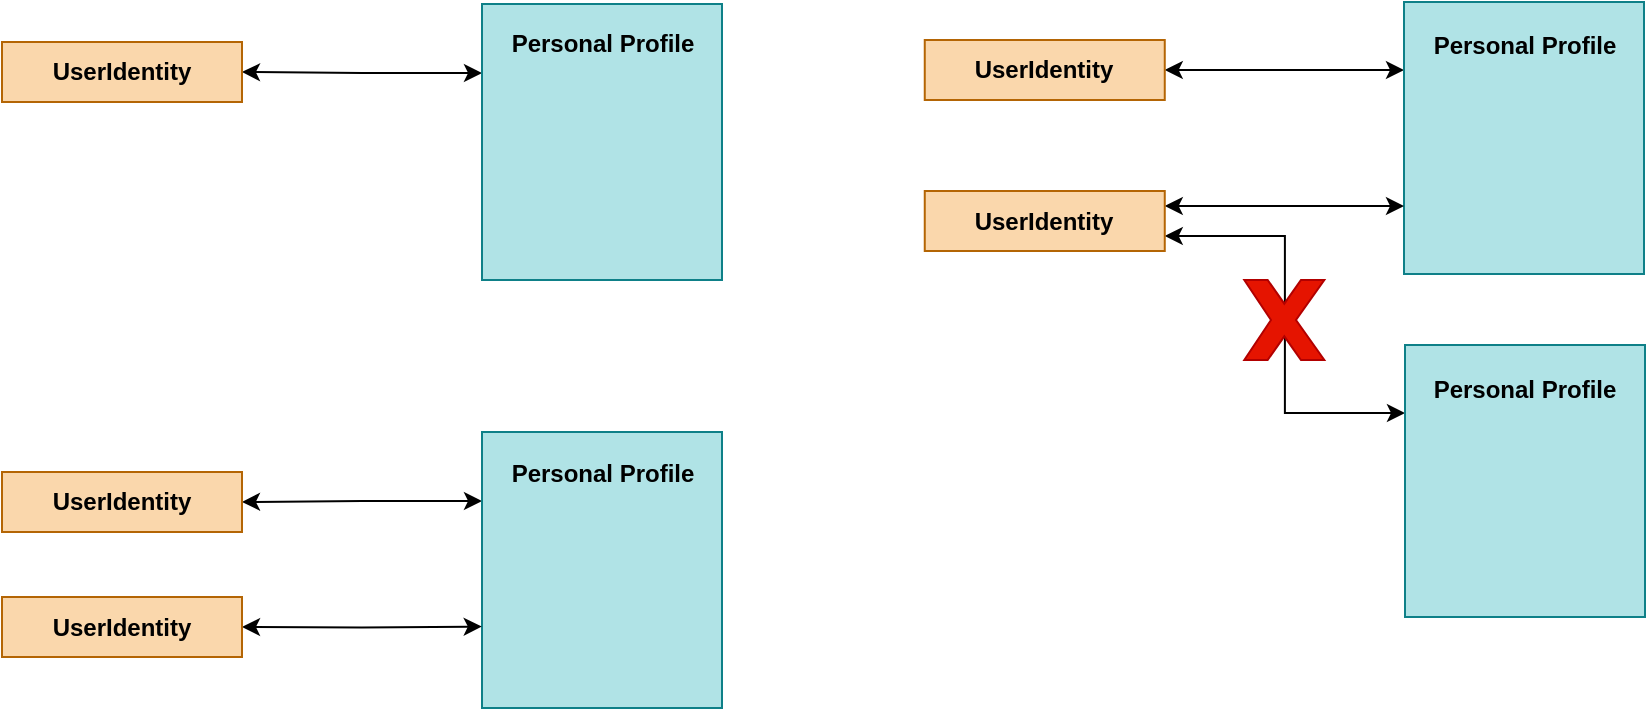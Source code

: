 <mxfile version="14.6.13" type="device" pages="4"><diagram id="TRdbUr9CkuwjKJaMuHmo" name="identifying-a-personal-profile"><mxGraphModel dx="1106" dy="789" grid="0" gridSize="10" guides="1" tooltips="1" connect="1" arrows="1" fold="1" page="1" pageScale="1" pageWidth="1169" pageHeight="827" math="0" shadow="0"><root><mxCell id="0"/><mxCell id="1" parent="0"/><mxCell id="wydreNNim8rXNVXENcgA-9" style="edgeStyle=orthogonalEdgeStyle;rounded=0;html=1;exitX=0;exitY=0.25;entryX=1;entryY=0.5;jettySize=auto;orthogonalLoop=1;startArrow=classic;startFill=1;" parent="1" source="wydreNNim8rXNVXENcgA-1" target="wydreNNim8rXNVXENcgA-3" edge="1"><mxGeometry relative="1" as="geometry"/></mxCell><mxCell id="wydreNNim8rXNVXENcgA-1" value="" style="rounded=0;whiteSpace=wrap;html=1;spacingBottom=9;verticalAlign=bottom;fillColor=#b0e3e6;strokeColor=#0e8088;" parent="1" vertex="1"><mxGeometry x="390" y="160" width="120" height="138" as="geometry"/></mxCell><mxCell id="wydreNNim8rXNVXENcgA-2" value="Personal Profile" style="text;html=1;resizable=0;points=[];autosize=1;align=center;verticalAlign=top;spacingTop=-4;fontStyle=1" parent="1" vertex="1"><mxGeometry x="400" y="170" width="100" height="20" as="geometry"/></mxCell><mxCell id="wydreNNim8rXNVXENcgA-3" value="UserIdentity" style="rounded=0;whiteSpace=wrap;html=1;fillColor=#fad7ac;strokeColor=#b46504;fontStyle=1" parent="1" vertex="1"><mxGeometry x="150" y="179" width="120" height="30" as="geometry"/></mxCell><mxCell id="wydreNNim8rXNVXENcgA-37" style="edgeStyle=orthogonalEdgeStyle;rounded=0;html=1;exitX=0;exitY=0.25;entryX=1;entryY=0.5;jettySize=auto;orthogonalLoop=1;startArrow=classic;startFill=1;" parent="1" source="wydreNNim8rXNVXENcgA-38" target="wydreNNim8rXNVXENcgA-40" edge="1"><mxGeometry relative="1" as="geometry"/></mxCell><mxCell id="wydreNNim8rXNVXENcgA-38" value="" style="rounded=0;whiteSpace=wrap;html=1;spacingBottom=9;verticalAlign=bottom;fillColor=#b0e3e6;strokeColor=#0e8088;" parent="1" vertex="1"><mxGeometry x="390" y="374" width="120" height="138" as="geometry"/></mxCell><mxCell id="wydreNNim8rXNVXENcgA-39" value="Personal Profile" style="text;html=1;resizable=0;points=[];autosize=1;align=center;verticalAlign=top;spacingTop=-4;fontStyle=1" parent="1" vertex="1"><mxGeometry x="400" y="385" width="100" height="20" as="geometry"/></mxCell><mxCell id="wydreNNim8rXNVXENcgA-40" value="UserIdentity" style="rounded=0;whiteSpace=wrap;html=1;fillColor=#fad7ac;strokeColor=#b46504;fontStyle=1" parent="1" vertex="1"><mxGeometry x="150" y="394" width="120" height="30" as="geometry"/></mxCell><mxCell id="wydreNNim8rXNVXENcgA-41" style="edgeStyle=orthogonalEdgeStyle;rounded=0;html=1;exitX=0;exitY=0.25;entryX=1;entryY=0.5;jettySize=auto;orthogonalLoop=1;startArrow=classic;startFill=1;" parent="1" target="wydreNNim8rXNVXENcgA-42" edge="1"><mxGeometry relative="1" as="geometry"><mxPoint x="389.862" y="471.259" as="sourcePoint"/></mxGeometry></mxCell><mxCell id="wydreNNim8rXNVXENcgA-42" value="UserIdentity" style="rounded=0;whiteSpace=wrap;html=1;fillColor=#fad7ac;strokeColor=#b46504;fontStyle=1" parent="1" vertex="1"><mxGeometry x="150" y="456.5" width="120" height="30" as="geometry"/></mxCell><mxCell id="wydreNNim8rXNVXENcgA-43" style="edgeStyle=orthogonalEdgeStyle;rounded=0;html=1;exitX=0;exitY=0.25;entryX=1;entryY=0.5;jettySize=auto;orthogonalLoop=1;startArrow=classic;startFill=1;" parent="1" source="wydreNNim8rXNVXENcgA-44" target="wydreNNim8rXNVXENcgA-46" edge="1"><mxGeometry relative="1" as="geometry"/></mxCell><mxCell id="wydreNNim8rXNVXENcgA-44" value="" style="rounded=0;whiteSpace=wrap;html=1;spacingBottom=9;verticalAlign=bottom;fillColor=#b0e3e6;strokeColor=#0e8088;" parent="1" vertex="1"><mxGeometry x="851" y="159" width="120" height="136" as="geometry"/></mxCell><mxCell id="wydreNNim8rXNVXENcgA-45" value="Personal Profile" style="text;html=1;resizable=0;points=[];autosize=1;align=center;verticalAlign=top;spacingTop=-4;fontStyle=1" parent="1" vertex="1"><mxGeometry x="861.379" y="171" width="100" height="20" as="geometry"/></mxCell><mxCell id="wydreNNim8rXNVXENcgA-46" value="UserIdentity" style="rounded=0;whiteSpace=wrap;html=1;fillColor=#fad7ac;strokeColor=#b46504;fontStyle=1" parent="1" vertex="1"><mxGeometry x="611.379" y="178" width="120" height="30" as="geometry"/></mxCell><mxCell id="wydreNNim8rXNVXENcgA-47" style="edgeStyle=orthogonalEdgeStyle;rounded=0;html=1;entryX=1;entryY=0.25;jettySize=auto;orthogonalLoop=1;startArrow=classic;startFill=1;exitX=0;exitY=0.75;" parent="1" source="wydreNNim8rXNVXENcgA-44" target="wydreNNim8rXNVXENcgA-48" edge="1"><mxGeometry relative="1" as="geometry"><mxPoint x="851" y="264" as="sourcePoint"/></mxGeometry></mxCell><mxCell id="wydreNNim8rXNVXENcgA-51" style="edgeStyle=orthogonalEdgeStyle;rounded=0;html=1;exitX=1;exitY=0.75;entryX=0;entryY=0.25;startArrow=classic;startFill=1;endArrow=classic;endFill=1;jettySize=auto;orthogonalLoop=1;fillColor=#fad9d5;strokeColor=#000000;" parent="1" source="wydreNNim8rXNVXENcgA-48" target="wydreNNim8rXNVXENcgA-49" edge="1"><mxGeometry relative="1" as="geometry"/></mxCell><mxCell id="wydreNNim8rXNVXENcgA-48" value="UserIdentity" style="rounded=0;whiteSpace=wrap;html=1;fillColor=#fad7ac;strokeColor=#b46504;fontStyle=1" parent="1" vertex="1"><mxGeometry x="611.379" y="253.5" width="120" height="30" as="geometry"/></mxCell><mxCell id="wydreNNim8rXNVXENcgA-49" value="" style="rounded=0;whiteSpace=wrap;html=1;spacingBottom=9;verticalAlign=bottom;fillColor=#b0e3e6;strokeColor=#0e8088;" parent="1" vertex="1"><mxGeometry x="851.5" y="330.5" width="120" height="136" as="geometry"/></mxCell><mxCell id="wydreNNim8rXNVXENcgA-50" value="Personal Profile" style="text;html=1;resizable=0;points=[];autosize=1;align=center;verticalAlign=top;spacingTop=-4;fontStyle=1" parent="1" vertex="1"><mxGeometry x="860.879" y="343" width="100" height="20" as="geometry"/></mxCell><mxCell id="wydreNNim8rXNVXENcgA-36" value="" style="verticalLabelPosition=bottom;verticalAlign=top;html=1;shape=mxgraph.basic.x;align=center;fillColor=#e51400;strokeColor=#B20000;fontColor=#ffffff;" parent="1" vertex="1"><mxGeometry x="771.155" y="298" width="40" height="40" as="geometry"/></mxCell></root></mxGraphModel></diagram><diagram name="contents-of-a-personal-profile" id="BN468oDXLP0oG9c4EtXV"><mxGraphModel dx="1106" dy="789" grid="0" gridSize="10" guides="1" tooltips="1" connect="1" arrows="1" fold="1" page="1" pageScale="1" pageWidth="1169" pageHeight="827" math="0" shadow="0"><root><mxCell id="wydreNNim8rXNVXENcgA-0"/><mxCell id="wydreNNim8rXNVXENcgA-1" parent="wydreNNim8rXNVXENcgA-0"/><mxCell id="wydreNNim8rXNVXENcgA-2" style="edgeStyle=orthogonalEdgeStyle;rounded=0;html=1;exitX=0;exitY=0.5;entryX=1;entryY=0.5;jettySize=auto;orthogonalLoop=1;startArrow=none;startFill=0;endArrow=none;endFill=0;" parent="wydreNNim8rXNVXENcgA-1" source="wydreNNim8rXNVXENcgA-10" target="wydreNNim8rXNVXENcgA-12" edge="1"><mxGeometry relative="1" as="geometry"/></mxCell><mxCell id="wydreNNim8rXNVXENcgA-3" style="edgeStyle=orthogonalEdgeStyle;rounded=0;html=1;exitX=0.5;exitY=1;entryX=0.5;entryY=0;startArrow=none;startFill=0;endArrow=none;endFill=0;jettySize=auto;orthogonalLoop=1;" parent="wydreNNim8rXNVXENcgA-1" target="wydreNNim8rXNVXENcgA-18" edge="1"><mxGeometry relative="1" as="geometry"><mxPoint x="434" y="370" as="sourcePoint"/></mxGeometry></mxCell><mxCell id="wydreNNim8rXNVXENcgA-4" style="edgeStyle=orthogonalEdgeStyle;rounded=0;html=1;exitX=1;exitY=0.25;entryX=0;entryY=0.5;startArrow=none;startFill=0;endArrow=none;endFill=0;jettySize=auto;orthogonalLoop=1;" parent="wydreNNim8rXNVXENcgA-1" source="wydreNNim8rXNVXENcgA-10" target="wydreNNim8rXNVXENcgA-21" edge="1"><mxGeometry relative="1" as="geometry"/></mxCell><mxCell id="wydreNNim8rXNVXENcgA-5" style="edgeStyle=orthogonalEdgeStyle;rounded=0;html=1;exitX=1;exitY=0.5;entryX=0.083;entryY=0.467;entryPerimeter=0;startArrow=none;startFill=0;endArrow=none;endFill=0;jettySize=auto;orthogonalLoop=1;" parent="wydreNNim8rXNVXENcgA-1" source="wydreNNim8rXNVXENcgA-10" target="wydreNNim8rXNVXENcgA-27" edge="1"><mxGeometry relative="1" as="geometry"/></mxCell><mxCell id="wydreNNim8rXNVXENcgA-6" style="edgeStyle=orthogonalEdgeStyle;rounded=0;html=1;exitX=1;exitY=0.75;entryX=0;entryY=0.25;startArrow=none;startFill=0;endArrow=none;endFill=0;jettySize=auto;orthogonalLoop=1;" parent="wydreNNim8rXNVXENcgA-1" source="wydreNNim8rXNVXENcgA-10" target="wydreNNim8rXNVXENcgA-47" edge="1"><mxGeometry relative="1" as="geometry"/></mxCell><mxCell id="wydreNNim8rXNVXENcgA-7" style="edgeStyle=orthogonalEdgeStyle;rounded=0;html=1;exitX=1;exitY=0.5;entryX=0;entryY=0.5;startArrow=none;startFill=0;endArrow=none;endFill=0;jettySize=auto;orthogonalLoop=1;" parent="wydreNNim8rXNVXENcgA-1" source="wydreNNim8rXNVXENcgA-10" target="wydreNNim8rXNVXENcgA-40" edge="1"><mxGeometry relative="1" as="geometry"/></mxCell><mxCell id="wydreNNim8rXNVXENcgA-8" style="edgeStyle=orthogonalEdgeStyle;rounded=0;html=1;exitX=1;exitY=0.25;entryX=0;entryY=0.5;startArrow=none;startFill=0;endArrow=none;endFill=0;jettySize=auto;orthogonalLoop=1;" parent="wydreNNim8rXNVXENcgA-1" source="wydreNNim8rXNVXENcgA-10" target="wydreNNim8rXNVXENcgA-22" edge="1"><mxGeometry relative="1" as="geometry"/></mxCell><mxCell id="wydreNNim8rXNVXENcgA-9" style="edgeStyle=orthogonalEdgeStyle;rounded=0;html=1;exitX=1;exitY=0.75;entryX=0;entryY=0.5;startArrow=none;startFill=0;endArrow=none;endFill=0;jettySize=auto;orthogonalLoop=1;" parent="wydreNNim8rXNVXENcgA-1" source="wydreNNim8rXNVXENcgA-10" target="wydreNNim8rXNVXENcgA-52" edge="1"><mxGeometry relative="1" as="geometry"/></mxCell><mxCell id="JhI9S955m5fpjDQO1FFj-1" style="edgeStyle=orthogonalEdgeStyle;rounded=0;orthogonalLoop=1;jettySize=auto;html=1;exitX=1;exitY=0.25;exitDx=0;exitDy=0;entryX=0;entryY=0.5;entryDx=0;entryDy=0;endArrow=none;endFill=0;" parent="wydreNNim8rXNVXENcgA-1" source="wydreNNim8rXNVXENcgA-10" target="JhI9S955m5fpjDQO1FFj-0" edge="1"><mxGeometry relative="1" as="geometry"><Array as="points"><mxPoint x="530" y="205"/><mxPoint x="530" y="120"/></Array></mxGeometry></mxCell><mxCell id="0cYTllF3uIzC6RpdcMfN-2" style="edgeStyle=orthogonalEdgeStyle;rounded=0;orthogonalLoop=1;jettySize=auto;html=1;exitX=1;exitY=0.75;exitDx=0;exitDy=0;entryX=0;entryY=0.5;entryDx=0;entryDy=0;endArrow=none;endFill=0;" edge="1" parent="wydreNNim8rXNVXENcgA-1" source="wydreNNim8rXNVXENcgA-10" target="0cYTllF3uIzC6RpdcMfN-0"><mxGeometry relative="1" as="geometry"><Array as="points"><mxPoint x="527" y="315"/><mxPoint x="527" y="476"/></Array></mxGeometry></mxCell><mxCell id="0cYTllF3uIzC6RpdcMfN-3" style="edgeStyle=orthogonalEdgeStyle;rounded=0;orthogonalLoop=1;jettySize=auto;html=1;exitX=1;exitY=0.75;exitDx=0;exitDy=0;entryX=0;entryY=0.5;entryDx=0;entryDy=0;endArrow=none;endFill=0;" edge="1" parent="wydreNNim8rXNVXENcgA-1" source="wydreNNim8rXNVXENcgA-10" target="0cYTllF3uIzC6RpdcMfN-1"><mxGeometry relative="1" as="geometry"><Array as="points"><mxPoint x="527" y="315"/><mxPoint x="527" y="550"/></Array></mxGeometry></mxCell><mxCell id="wydreNNim8rXNVXENcgA-10" value="qualifiedName&lt;br&gt;name&lt;br&gt;fullName&lt;br&gt;jobTitle&lt;br&gt;description&lt;br&gt;&lt;br&gt;" style="rounded=0;whiteSpace=wrap;html=1;fillColor=#b0e3e6;strokeColor=#0e8088;" parent="wydreNNim8rXNVXENcgA-1" vertex="1"><mxGeometry x="390" y="150" width="120" height="220" as="geometry"/></mxCell><mxCell id="wydreNNim8rXNVXENcgA-11" value="Personal Profile" style="text;html=1;resizable=0;points=[];autosize=1;align=center;verticalAlign=top;spacingTop=-4;fontStyle=1" parent="wydreNNim8rXNVXENcgA-1" vertex="1"><mxGeometry x="400" y="157" width="100" height="20" as="geometry"/></mxCell><mxCell id="wydreNNim8rXNVXENcgA-12" value="UserIdentity" style="rounded=0;whiteSpace=wrap;html=1;fontStyle=1;fillColor=#fad7ac;strokeColor=#b46504;" parent="wydreNNim8rXNVXENcgA-1" vertex="1"><mxGeometry x="180" y="245" width="120" height="30" as="geometry"/></mxCell><mxCell id="wydreNNim8rXNVXENcgA-18" value="" style="rounded=0;whiteSpace=wrap;html=1;fillColor=#b0e3e6;strokeColor=#0e8088;" parent="wydreNNim8rXNVXENcgA-1" vertex="1"><mxGeometry x="374" y="414" width="120" height="96" as="geometry"/></mxCell><mxCell id="wydreNNim8rXNVXENcgA-19" value="Personal Profile" style="text;html=1;resizable=0;points=[];autosize=1;align=center;verticalAlign=top;spacingTop=-4;fontStyle=1" parent="wydreNNim8rXNVXENcgA-1" vertex="1"><mxGeometry x="384" y="418.5" width="100" height="20" as="geometry"/></mxCell><mxCell id="wydreNNim8rXNVXENcgA-21" value="Contact Method" style="rounded=0;whiteSpace=wrap;html=1;fillColor=#b1ddf0;strokeColor=#10739e;" parent="wydreNNim8rXNVXENcgA-1" vertex="1"><mxGeometry x="540" y="141" width="120" height="30" as="geometry"/></mxCell><mxCell id="wydreNNim8rXNVXENcgA-22" value="Personal Messages" style="rounded=0;whiteSpace=wrap;html=1;fillColor=#d0cee2;strokeColor=#56517e;" parent="wydreNNim8rXNVXENcgA-1" vertex="1"><mxGeometry x="540" y="190" width="120" height="30" as="geometry"/></mxCell><mxCell id="wydreNNim8rXNVXENcgA-23" value="Contact Method" style="rounded=0;whiteSpace=wrap;html=1;fillColor=#b1ddf0;strokeColor=#10739e;" parent="wydreNNim8rXNVXENcgA-1" vertex="1"><mxGeometry x="545" y="146" width="120" height="30" as="geometry"/></mxCell><mxCell id="wydreNNim8rXNVXENcgA-24" value="Personal Messages" style="rounded=0;whiteSpace=wrap;html=1;fillColor=#d0cee2;strokeColor=#56517e;" parent="wydreNNim8rXNVXENcgA-1" vertex="1"><mxGeometry x="544" y="195" width="120" height="30" as="geometry"/></mxCell><mxCell id="wydreNNim8rXNVXENcgA-25" value="Personal Messages" style="rounded=0;whiteSpace=wrap;html=1;fillColor=#d0cee2;strokeColor=#56517e;" parent="wydreNNim8rXNVXENcgA-1" vertex="1"><mxGeometry x="548" y="200" width="120" height="30" as="geometry"/></mxCell><mxCell id="wydreNNim8rXNVXENcgA-26" style="edgeStyle=orthogonalEdgeStyle;rounded=0;html=1;exitX=1;exitY=0.5;entryX=0;entryY=0.75;startArrow=none;startFill=0;jettySize=auto;orthogonalLoop=1;endArrow=none;endFill=0;" parent="wydreNNim8rXNVXENcgA-1" source="wydreNNim8rXNVXENcgA-27" target="wydreNNim8rXNVXENcgA-28" edge="1"><mxGeometry relative="1" as="geometry"/></mxCell><mxCell id="wydreNNim8rXNVXENcgA-27" value="Personal Note Log" style="rounded=0;whiteSpace=wrap;html=1;fillColor=#fad9d5;strokeColor=#ae4132;" parent="wydreNNim8rXNVXENcgA-1" vertex="1"><mxGeometry x="540" y="236" width="120" height="30" as="geometry"/></mxCell><mxCell id="wydreNNim8rXNVXENcgA-28" value="Personal Notes" style="rounded=0;whiteSpace=wrap;html=1;fillColor=#fad9d5;strokeColor=#ae4132;" parent="wydreNNim8rXNVXENcgA-1" vertex="1"><mxGeometry x="690" y="230" width="120" height="30" as="geometry"/></mxCell><mxCell id="wydreNNim8rXNVXENcgA-29" value="Personal Notes" style="rounded=0;whiteSpace=wrap;html=1;fillColor=#fad9d5;strokeColor=#ae4132;" parent="wydreNNim8rXNVXENcgA-1" vertex="1"><mxGeometry x="694" y="234" width="120" height="30" as="geometry"/></mxCell><mxCell id="wydreNNim8rXNVXENcgA-30" value="Personal Notes" style="rounded=0;whiteSpace=wrap;html=1;fillColor=#fad9d5;strokeColor=#ae4132;" parent="wydreNNim8rXNVXENcgA-1" vertex="1"><mxGeometry x="699" y="238" width="120" height="30" as="geometry"/></mxCell><mxCell id="wydreNNim8rXNVXENcgA-31" style="edgeStyle=orthogonalEdgeStyle;rounded=0;html=1;exitX=1;exitY=0.5;entryX=0;entryY=0.5;startArrow=none;startFill=0;endArrow=none;endFill=0;jettySize=auto;orthogonalLoop=1;" parent="wydreNNim8rXNVXENcgA-1" source="wydreNNim8rXNVXENcgA-25" target="wydreNNim8rXNVXENcgA-36" edge="1"><mxGeometry relative="1" as="geometry"/></mxCell><mxCell id="wydreNNim8rXNVXENcgA-32" style="edgeStyle=orthogonalEdgeStyle;rounded=0;html=1;exitX=1;exitY=0.5;entryX=0;entryY=0.75;startArrow=none;startFill=0;endArrow=none;endFill=0;jettySize=auto;orthogonalLoop=1;" parent="wydreNNim8rXNVXENcgA-1" source="wydreNNim8rXNVXENcgA-35" target="wydreNNim8rXNVXENcgA-37" edge="1"><mxGeometry relative="1" as="geometry"/></mxCell><mxCell id="wydreNNim8rXNVXENcgA-33" style="edgeStyle=orthogonalEdgeStyle;rounded=0;html=1;exitX=1;exitY=0.5;entryX=0;entryY=0.5;startArrow=none;startFill=0;endArrow=none;endFill=0;jettySize=auto;orthogonalLoop=1;" parent="wydreNNim8rXNVXENcgA-1" source="wydreNNim8rXNVXENcgA-35" target="wydreNNim8rXNVXENcgA-38" edge="1"><mxGeometry relative="1" as="geometry"/></mxCell><mxCell id="wydreNNim8rXNVXENcgA-35" value="Personal Notes" style="rounded=0;whiteSpace=wrap;html=1;fillColor=#fad9d5;strokeColor=#ae4132;" parent="wydreNNim8rXNVXENcgA-1" vertex="1"><mxGeometry x="703" y="242" width="120" height="30" as="geometry"/></mxCell><mxCell id="wydreNNim8rXNVXENcgA-36" value="Comments" style="rounded=0;whiteSpace=wrap;html=1;fillColor=#ffff88;strokeColor=#36393d;" parent="wydreNNim8rXNVXENcgA-1" vertex="1"><mxGeometry x="920" y="160" width="120" height="30" as="geometry"/></mxCell><mxCell id="wydreNNim8rXNVXENcgA-63" style="edgeStyle=orthogonalEdgeStyle;rounded=0;html=1;exitX=0;exitY=0.25;startArrow=none;startFill=0;endArrow=none;endFill=0;jettySize=auto;orthogonalLoop=1;strokeColor=#000000;" parent="wydreNNim8rXNVXENcgA-1" source="wydreNNim8rXNVXENcgA-37" target="wydreNNim8rXNVXENcgA-25" edge="1"><mxGeometry relative="1" as="geometry"/></mxCell><mxCell id="wydreNNim8rXNVXENcgA-37" value="Tags" style="rounded=0;whiteSpace=wrap;html=1;fillColor=#ffff88;strokeColor=#36393d;" parent="wydreNNim8rXNVXENcgA-1" vertex="1"><mxGeometry x="920" y="207" width="120" height="30" as="geometry"/></mxCell><mxCell id="wydreNNim8rXNVXENcgA-38" value="Reviews" style="rounded=0;whiteSpace=wrap;html=1;fillColor=#ffff88;strokeColor=#36393d;" parent="wydreNNim8rXNVXENcgA-1" vertex="1"><mxGeometry x="920" y="245" width="120" height="30" as="geometry"/></mxCell><mxCell id="wydreNNim8rXNVXENcgA-64" style="edgeStyle=orthogonalEdgeStyle;rounded=0;html=1;exitX=0;exitY=0.5;entryX=1;entryY=0.5;startArrow=none;startFill=0;endArrow=none;endFill=0;jettySize=auto;orthogonalLoop=1;strokeColor=#000000;" parent="wydreNNim8rXNVXENcgA-1" source="wydreNNim8rXNVXENcgA-39" target="wydreNNim8rXNVXENcgA-51" edge="1"><mxGeometry relative="1" as="geometry"/></mxCell><mxCell id="wydreNNim8rXNVXENcgA-65" style="edgeStyle=orthogonalEdgeStyle;rounded=0;html=1;exitX=0;exitY=0.75;entryX=1;entryY=0.75;startArrow=none;startFill=0;endArrow=none;endFill=0;jettySize=auto;orthogonalLoop=1;strokeColor=#000000;" parent="wydreNNim8rXNVXENcgA-1" source="wydreNNim8rXNVXENcgA-39" target="wydreNNim8rXNVXENcgA-59" edge="1"><mxGeometry relative="1" as="geometry"/></mxCell><mxCell id="wydreNNim8rXNVXENcgA-66" style="edgeStyle=orthogonalEdgeStyle;rounded=0;html=1;exitX=0;exitY=0.25;entryX=1;entryY=0.75;startArrow=none;startFill=0;endArrow=none;endFill=0;jettySize=auto;orthogonalLoop=1;strokeColor=#000000;" parent="wydreNNim8rXNVXENcgA-1" source="wydreNNim8rXNVXENcgA-39" target="wydreNNim8rXNVXENcgA-35" edge="1"><mxGeometry relative="1" as="geometry"><Array as="points"><mxPoint x="867" y="366"/><mxPoint x="867" y="265"/></Array></mxGeometry></mxCell><mxCell id="wydreNNim8rXNVXENcgA-39" value="Likes" style="rounded=0;whiteSpace=wrap;html=1;fillColor=#ffff88;strokeColor=#36393d;" parent="wydreNNim8rXNVXENcgA-1" vertex="1"><mxGeometry x="926" y="358" width="120" height="30" as="geometry"/></mxCell><mxCell id="wydreNNim8rXNVXENcgA-40" value="My Favorite Things" style="rounded=0;whiteSpace=wrap;html=1;fillColor=#e6d0de;strokeColor=#996185;gradientColor=#d5739d;" parent="wydreNNim8rXNVXENcgA-1" vertex="1"><mxGeometry x="540" y="272" width="120" height="30" as="geometry"/></mxCell><mxCell id="wydreNNim8rXNVXENcgA-41" value="Personal Network" style="text;html=1;resizable=0;points=[];autosize=1;align=left;verticalAlign=top;spacingTop=-4;" parent="wydreNNim8rXNVXENcgA-1" vertex="1"><mxGeometry x="319" y="387.5" width="110" height="20" as="geometry"/></mxCell><mxCell id="wydreNNim8rXNVXENcgA-42" value="My Favorite Things" style="rounded=0;whiteSpace=wrap;html=1;fillColor=#f8cecc;strokeColor=#b85450;gradientColor=#ea6b66;" parent="wydreNNim8rXNVXENcgA-1" vertex="1"><mxGeometry x="544" y="277" width="120" height="30" as="geometry"/></mxCell><mxCell id="wydreNNim8rXNVXENcgA-43" value="My Favorite Things" style="rounded=0;whiteSpace=wrap;html=1;fillColor=#d5e8d4;strokeColor=#82b366;gradientColor=#97d077;" parent="wydreNNim8rXNVXENcgA-1" vertex="1"><mxGeometry x="548" y="282" width="120" height="30" as="geometry"/></mxCell><mxCell id="wydreNNim8rXNVXENcgA-44" value="My Favorite Things" style="rounded=0;whiteSpace=wrap;html=1;fillColor=#ffcd28;strokeColor=#d79b00;gradientColor=#ffa500;" parent="wydreNNim8rXNVXENcgA-1" vertex="1"><mxGeometry x="554" y="287" width="120" height="30" as="geometry"/></mxCell><mxCell id="wydreNNim8rXNVXENcgA-45" value="My Favourite Things" style="rounded=0;whiteSpace=wrap;html=1;fillColor=#d5e8d4;strokeColor=#82b366;gradientColor=none;" parent="wydreNNim8rXNVXENcgA-1" vertex="1"><mxGeometry x="558" y="292" width="120" height="30" as="geometry"/></mxCell><mxCell id="wydreNNim8rXNVXENcgA-46" value="My Favorite Things" style="rounded=0;whiteSpace=wrap;html=1;" parent="wydreNNim8rXNVXENcgA-1" vertex="1"><mxGeometry x="540" y="330" width="120" height="30" as="geometry"/></mxCell><mxCell id="wydreNNim8rXNVXENcgA-47" value="My Favorite Things" style="rounded=0;whiteSpace=wrap;html=1;" parent="wydreNNim8rXNVXENcgA-1" vertex="1"><mxGeometry x="544" y="335" width="120" height="30" as="geometry"/></mxCell><mxCell id="wydreNNim8rXNVXENcgA-48" value="Useful Resources" style="rounded=0;whiteSpace=wrap;html=1;" parent="wydreNNim8rXNVXENcgA-1" vertex="1"><mxGeometry x="548" y="340" width="120" height="30" as="geometry"/></mxCell><mxCell id="wydreNNim8rXNVXENcgA-49" value="Personal Notes" style="rounded=0;whiteSpace=wrap;html=1;fillColor=#f8cecc;strokeColor=#b85450;" parent="wydreNNim8rXNVXENcgA-1" vertex="1"><mxGeometry x="730" y="350" width="120" height="30" as="geometry"/></mxCell><mxCell id="wydreNNim8rXNVXENcgA-50" value="Personal Notes" style="rounded=0;whiteSpace=wrap;html=1;fillColor=#f8cecc;strokeColor=#b85450;" parent="wydreNNim8rXNVXENcgA-1" vertex="1"><mxGeometry x="734" y="354" width="120" height="30" as="geometry"/></mxCell><mxCell id="wydreNNim8rXNVXENcgA-51" value="Shared Collection" style="rounded=0;whiteSpace=wrap;html=1;fillColor=#f8cecc;strokeColor=#b85450;" parent="wydreNNim8rXNVXENcgA-1" vertex="1"><mxGeometry x="739" y="358" width="120" height="30" as="geometry"/></mxCell><mxCell id="wydreNNim8rXNVXENcgA-52" value="Contact Method" style="rounded=0;whiteSpace=wrap;html=1;fillColor=#bac8d3;strokeColor=#23445d;" parent="wydreNNim8rXNVXENcgA-1" vertex="1"><mxGeometry x="550" y="397.5" width="120" height="30" as="geometry"/></mxCell><mxCell id="wydreNNim8rXNVXENcgA-53" value="Personal Roles" style="rounded=0;whiteSpace=wrap;html=1;fillColor=#bac8d3;strokeColor=#23445d;" parent="wydreNNim8rXNVXENcgA-1" vertex="1"><mxGeometry x="555" y="402.5" width="120" height="30" as="geometry"/></mxCell><mxCell id="wydreNNim8rXNVXENcgA-54" style="edgeStyle=orthogonalEdgeStyle;rounded=0;html=1;exitX=1;exitY=0.5;entryX=0;entryY=0.5;startArrow=none;startFill=0;endArrow=none;endFill=0;jettySize=auto;orthogonalLoop=1;" parent="wydreNNim8rXNVXENcgA-1" source="wydreNNim8rXNVXENcgA-48" target="wydreNNim8rXNVXENcgA-49" edge="1"><mxGeometry relative="1" as="geometry"/></mxCell><mxCell id="wydreNNim8rXNVXENcgA-55" style="edgeStyle=orthogonalEdgeStyle;rounded=0;html=1;exitX=1;exitY=0.5;startArrow=none;startFill=0;endArrow=none;endFill=0;jettySize=auto;orthogonalLoop=1;" parent="wydreNNim8rXNVXENcgA-1" source="wydreNNim8rXNVXENcgA-48" target="wydreNNim8rXNVXENcgA-50" edge="1"><mxGeometry relative="1" as="geometry"/></mxCell><mxCell id="wydreNNim8rXNVXENcgA-56" style="edgeStyle=orthogonalEdgeStyle;rounded=0;html=1;exitX=1;exitY=0.5;entryX=0;entryY=0.5;startArrow=none;startFill=0;endArrow=none;endFill=0;jettySize=auto;orthogonalLoop=1;" parent="wydreNNim8rXNVXENcgA-1" source="wydreNNim8rXNVXENcgA-48" target="wydreNNim8rXNVXENcgA-51" edge="1"><mxGeometry relative="1" as="geometry"/></mxCell><mxCell id="wydreNNim8rXNVXENcgA-57" value="Personal Notes" style="rounded=0;whiteSpace=wrap;html=1;fillColor=#f5f5f5;strokeColor=#666666;fontColor=#333333;" parent="wydreNNim8rXNVXENcgA-1" vertex="1"><mxGeometry x="737" y="402.5" width="120" height="30" as="geometry"/></mxCell><mxCell id="wydreNNim8rXNVXENcgA-58" value="Personal Notes" style="rounded=0;whiteSpace=wrap;html=1;fillColor=#f5f5f5;strokeColor=#666666;fontColor=#333333;" parent="wydreNNim8rXNVXENcgA-1" vertex="1"><mxGeometry x="741" y="406.5" width="120" height="30" as="geometry"/></mxCell><mxCell id="wydreNNim8rXNVXENcgA-59" value="To Dos" style="rounded=0;whiteSpace=wrap;html=1;fillColor=#f5f5f5;strokeColor=#666666;fontColor=#333333;" parent="wydreNNim8rXNVXENcgA-1" vertex="1"><mxGeometry x="746" y="410.5" width="120" height="30" as="geometry"/></mxCell><mxCell id="wydreNNim8rXNVXENcgA-60" style="edgeStyle=orthogonalEdgeStyle;rounded=0;html=1;exitX=1;exitY=0.5;entryX=0;entryY=0.5;startArrow=none;startFill=0;endArrow=none;endFill=0;jettySize=auto;orthogonalLoop=1;" parent="wydreNNim8rXNVXENcgA-1" target="wydreNNim8rXNVXENcgA-57" edge="1"><mxGeometry relative="1" as="geometry"><mxPoint x="675" y="407.5" as="sourcePoint"/></mxGeometry></mxCell><mxCell id="wydreNNim8rXNVXENcgA-61" style="edgeStyle=orthogonalEdgeStyle;rounded=0;html=1;exitX=1;exitY=0.5;startArrow=none;startFill=0;endArrow=none;endFill=0;jettySize=auto;orthogonalLoop=1;" parent="wydreNNim8rXNVXENcgA-1" target="wydreNNim8rXNVXENcgA-58" edge="1"><mxGeometry relative="1" as="geometry"><mxPoint x="675" y="407.5" as="sourcePoint"/></mxGeometry></mxCell><mxCell id="wydreNNim8rXNVXENcgA-62" style="edgeStyle=orthogonalEdgeStyle;rounded=0;html=1;exitX=1;exitY=0.5;entryX=0;entryY=0.5;startArrow=none;startFill=0;endArrow=none;endFill=0;jettySize=auto;orthogonalLoop=1;" parent="wydreNNim8rXNVXENcgA-1" target="wydreNNim8rXNVXENcgA-59" edge="1"><mxGeometry relative="1" as="geometry"><mxPoint x="675" y="407.5" as="sourcePoint"/></mxGeometry></mxCell><mxCell id="wydreNNim8rXNVXENcgA-13" style="edgeStyle=orthogonalEdgeStyle;rounded=0;html=1;exitX=0.5;exitY=1;entryX=0.5;entryY=0;startArrow=none;startFill=0;endArrow=none;endFill=0;jettySize=auto;orthogonalLoop=1;" parent="wydreNNim8rXNVXENcgA-1" target="wydreNNim8rXNVXENcgA-14" edge="1"><mxGeometry relative="1" as="geometry"><mxPoint x="434" y="370" as="sourcePoint"/></mxGeometry></mxCell><mxCell id="wydreNNim8rXNVXENcgA-14" value="" style="rounded=0;whiteSpace=wrap;html=1;fillColor=#b0e3e6;strokeColor=#0e8088;" parent="wydreNNim8rXNVXENcgA-1" vertex="1"><mxGeometry x="384" y="424" width="120" height="96" as="geometry"/></mxCell><mxCell id="wydreNNim8rXNVXENcgA-15" value="Personal Profile" style="text;html=1;resizable=0;points=[];autosize=1;align=center;verticalAlign=top;spacingTop=-4;fontStyle=1" parent="wydreNNim8rXNVXENcgA-1" vertex="1"><mxGeometry x="394" y="428.5" width="100" height="20" as="geometry"/></mxCell><mxCell id="wydreNNim8rXNVXENcgA-16" style="edgeStyle=orthogonalEdgeStyle;rounded=0;html=1;exitX=0.5;exitY=1;entryX=0.5;entryY=0;startArrow=none;startFill=0;endArrow=none;endFill=0;jettySize=auto;orthogonalLoop=1;" parent="wydreNNim8rXNVXENcgA-1" target="wydreNNim8rXNVXENcgA-17" edge="1"><mxGeometry relative="1" as="geometry"><mxPoint x="434" y="370" as="sourcePoint"/></mxGeometry></mxCell><mxCell id="wydreNNim8rXNVXENcgA-17" value="" style="rounded=0;whiteSpace=wrap;html=1;fillColor=#b0e3e6;strokeColor=#0e8088;" parent="wydreNNim8rXNVXENcgA-1" vertex="1"><mxGeometry x="394" y="434" width="120" height="96" as="geometry"/></mxCell><mxCell id="wydreNNim8rXNVXENcgA-20" value="Personal Profile" style="text;html=1;resizable=0;points=[];autosize=1;align=center;verticalAlign=top;spacingTop=-4;fontStyle=1" parent="wydreNNim8rXNVXENcgA-1" vertex="1"><mxGeometry x="404" y="438.5" width="100" height="20" as="geometry"/></mxCell><mxCell id="wydreNNim8rXNVXENcgA-67" value="Likes" style="rounded=0;whiteSpace=wrap;html=1;fillColor=#ffff88;strokeColor=#36393d;" parent="wydreNNim8rXNVXENcgA-1" vertex="1"><mxGeometry x="930" y="362" width="120" height="30" as="geometry"/></mxCell><mxCell id="wydreNNim8rXNVXENcgA-68" value="Likes" style="rounded=0;whiteSpace=wrap;html=1;fillColor=#ffff88;strokeColor=#36393d;" parent="wydreNNim8rXNVXENcgA-1" vertex="1"><mxGeometry x="935" y="366.5" width="120" height="30" as="geometry"/></mxCell><mxCell id="wydreNNim8rXNVXENcgA-69" value="Comments" style="rounded=0;whiteSpace=wrap;html=1;fillColor=#ffff88;strokeColor=#36393d;" parent="wydreNNim8rXNVXENcgA-1" vertex="1"><mxGeometry x="926" y="165" width="120" height="30" as="geometry"/></mxCell><mxCell id="JhI9S955m5fpjDQO1FFj-0" value="Karma Points" style="rounded=0;whiteSpace=wrap;html=1;fillColor=#ffe6cc;strokeColor=#d79b00;" parent="wydreNNim8rXNVXENcgA-1" vertex="1"><mxGeometry x="540" y="108" width="120" height="24" as="geometry"/></mxCell><mxCell id="0cYTllF3uIzC6RpdcMfN-7" style="edgeStyle=orthogonalEdgeStyle;rounded=0;orthogonalLoop=1;jettySize=auto;html=1;entryX=0;entryY=0.5;entryDx=0;entryDy=0;endArrow=none;endFill=0;" edge="1" parent="wydreNNim8rXNVXENcgA-1" source="0cYTllF3uIzC6RpdcMfN-0" target="0cYTllF3uIzC6RpdcMfN-4"><mxGeometry relative="1" as="geometry"/></mxCell><mxCell id="0cYTllF3uIzC6RpdcMfN-0" value="CommunityMember" style="rounded=0;whiteSpace=wrap;html=1;fillColor=#bac8d3;strokeColor=#23445d;" vertex="1" parent="wydreNNim8rXNVXENcgA-1"><mxGeometry x="555" y="461" width="120" height="30" as="geometry"/></mxCell><mxCell id="0cYTllF3uIzC6RpdcMfN-11" style="edgeStyle=orthogonalEdgeStyle;rounded=0;orthogonalLoop=1;jettySize=auto;html=1;endArrow=none;endFill=0;" edge="1" parent="wydreNNim8rXNVXENcgA-1" source="0cYTllF3uIzC6RpdcMfN-1" target="0cYTllF3uIzC6RpdcMfN-6"><mxGeometry relative="1" as="geometry"/></mxCell><mxCell id="0cYTllF3uIzC6RpdcMfN-1" value="CommunityLeader" style="rounded=0;whiteSpace=wrap;html=1;fillColor=#bac8d3;strokeColor=#23445d;" vertex="1" parent="wydreNNim8rXNVXENcgA-1"><mxGeometry x="555" y="535" width="120" height="30" as="geometry"/></mxCell><mxCell id="0cYTllF3uIzC6RpdcMfN-4" value="Community" style="rounded=0;whiteSpace=wrap;html=1;fillColor=#fad9d5;strokeColor=#ae4132;" vertex="1" parent="wydreNNim8rXNVXENcgA-1"><mxGeometry x="739" y="460.5" width="120" height="30" as="geometry"/></mxCell><mxCell id="0cYTllF3uIzC6RpdcMfN-5" value="Community" style="rounded=0;whiteSpace=wrap;html=1;fillColor=#fad9d5;strokeColor=#ae4132;" vertex="1" parent="wydreNNim8rXNVXENcgA-1"><mxGeometry x="749" y="470.5" width="120" height="30" as="geometry"/></mxCell><mxCell id="0cYTllF3uIzC6RpdcMfN-6" value="Community" style="rounded=0;whiteSpace=wrap;html=1;fillColor=#fad9d5;strokeColor=#ae4132;" vertex="1" parent="wydreNNim8rXNVXENcgA-1"><mxGeometry x="744" y="535" width="120" height="30" as="geometry"/></mxCell><mxCell id="0cYTllF3uIzC6RpdcMfN-9" style="edgeStyle=orthogonalEdgeStyle;rounded=0;orthogonalLoop=1;jettySize=auto;html=1;entryX=0;entryY=0.5;entryDx=0;entryDy=0;endArrow=none;endFill=0;" edge="1" parent="wydreNNim8rXNVXENcgA-1" source="0cYTllF3uIzC6RpdcMfN-8" target="0cYTllF3uIzC6RpdcMfN-5"><mxGeometry relative="1" as="geometry"/></mxCell><mxCell id="0cYTllF3uIzC6RpdcMfN-8" value="CommunityMember" style="rounded=0;whiteSpace=wrap;html=1;fillColor=#bac8d3;strokeColor=#23445d;" vertex="1" parent="wydreNNim8rXNVXENcgA-1"><mxGeometry x="565" y="471" width="120" height="30" as="geometry"/></mxCell><mxCell id="0cYTllF3uIzC6RpdcMfN-10" style="edgeStyle=orthogonalEdgeStyle;rounded=0;orthogonalLoop=1;jettySize=auto;html=1;exitX=1;exitY=0.75;exitDx=0;exitDy=0;entryX=0;entryY=0.5;entryDx=0;entryDy=0;endArrow=none;endFill=0;" edge="1" parent="wydreNNim8rXNVXENcgA-1" source="wydreNNim8rXNVXENcgA-10" target="0cYTllF3uIzC6RpdcMfN-8"><mxGeometry relative="1" as="geometry"><Array as="points"><mxPoint x="528" y="315"/><mxPoint x="528" y="486"/></Array></mxGeometry></mxCell></root></mxGraphModel></diagram><diagram id="PoiFeOsJXnTaOK7UG_C-" name="a-community"><mxGraphModel dx="1106" dy="789" grid="1" gridSize="10" guides="1" tooltips="1" connect="1" arrows="1" fold="1" page="1" pageScale="1" pageWidth="1169" pageHeight="827" math="0" shadow="0"><root><mxCell id="wydreNNim8rXNVXENcgA-0"/><mxCell id="wydreNNim8rXNVXENcgA-1" parent="wydreNNim8rXNVXENcgA-0"/><mxCell id="AD0bL1UTukpSnHBtciQq-7" style="edgeStyle=orthogonalEdgeStyle;rounded=0;orthogonalLoop=1;jettySize=auto;html=1;exitX=1;exitY=0.25;exitDx=0;exitDy=0;entryX=0;entryY=0.5;entryDx=0;entryDy=0;endArrow=none;endFill=0;" edge="1" parent="wydreNNim8rXNVXENcgA-1" source="wydreNNim8rXNVXENcgA-2" target="AD0bL1UTukpSnHBtciQq-1"><mxGeometry relative="1" as="geometry"/></mxCell><mxCell id="AD0bL1UTukpSnHBtciQq-8" style="edgeStyle=orthogonalEdgeStyle;rounded=0;orthogonalLoop=1;jettySize=auto;html=1;endArrow=none;endFill=0;" edge="1" parent="wydreNNim8rXNVXENcgA-1" source="wydreNNim8rXNVXENcgA-2" target="AD0bL1UTukpSnHBtciQq-3"><mxGeometry relative="1" as="geometry"/></mxCell><mxCell id="AD0bL1UTukpSnHBtciQq-9" style="edgeStyle=orthogonalEdgeStyle;rounded=0;orthogonalLoop=1;jettySize=auto;html=1;entryX=0;entryY=0.5;entryDx=0;entryDy=0;endArrow=none;endFill=0;exitX=1;exitY=0.25;exitDx=0;exitDy=0;" edge="1" parent="wydreNNim8rXNVXENcgA-1" source="wydreNNim8rXNVXENcgA-2" target="AD0bL1UTukpSnHBtciQq-5"><mxGeometry relative="1" as="geometry"/></mxCell><mxCell id="AD0bL1UTukpSnHBtciQq-10" style="edgeStyle=orthogonalEdgeStyle;rounded=0;orthogonalLoop=1;jettySize=auto;html=1;entryX=0;entryY=0.5;entryDx=0;entryDy=0;endArrow=none;endFill=0;exitX=1;exitY=0.25;exitDx=0;exitDy=0;" edge="1" parent="wydreNNim8rXNVXENcgA-1" source="wydreNNim8rXNVXENcgA-2" target="AD0bL1UTukpSnHBtciQq-6"><mxGeometry relative="1" as="geometry"/></mxCell><mxCell id="wydreNNim8rXNVXENcgA-2" value="Community" style="rounded=0;whiteSpace=wrap;html=1;align=center;fontStyle=1;fillColor=#ffcccc;strokeColor=#36393d;" parent="wydreNNim8rXNVXENcgA-1" vertex="1"><mxGeometry x="310" y="180" width="180" height="200" as="geometry"/></mxCell><mxCell id="AD0bL1UTukpSnHBtciQq-1" value="CommunityMember" style="rounded=0;whiteSpace=wrap;html=1;fillColor=#bac8d3;strokeColor=#23445d;" vertex="1" parent="wydreNNim8rXNVXENcgA-1"><mxGeometry x="555" y="190" width="120" height="30" as="geometry"/></mxCell><mxCell id="AD0bL1UTukpSnHBtciQq-3" value="CommunityLeader" style="rounded=0;whiteSpace=wrap;html=1;fillColor=#bac8d3;strokeColor=#23445d;" vertex="1" parent="wydreNNim8rXNVXENcgA-1"><mxGeometry x="555" y="265" width="120" height="30" as="geometry"/></mxCell><mxCell id="AD0bL1UTukpSnHBtciQq-5" value="CommunityMember" style="rounded=0;whiteSpace=wrap;html=1;fillColor=#bac8d3;strokeColor=#23445d;" vertex="1" parent="wydreNNim8rXNVXENcgA-1"><mxGeometry x="565" y="200" width="120" height="30" as="geometry"/></mxCell><mxCell id="AD0bL1UTukpSnHBtciQq-6" value="CommunityMember" style="rounded=0;whiteSpace=wrap;html=1;fillColor=#bac8d3;strokeColor=#23445d;" vertex="1" parent="wydreNNim8rXNVXENcgA-1"><mxGeometry x="575" y="210" width="120" height="30" as="geometry"/></mxCell><mxCell id="JMNguchXoEsyZmMZ7Z4Q-0" style="edgeStyle=orthogonalEdgeStyle;rounded=0;html=1;exitX=1;exitY=0.5;entryX=0.083;entryY=0.467;entryPerimeter=0;startArrow=none;startFill=0;endArrow=none;endFill=0;jettySize=auto;orthogonalLoop=1;" edge="1" parent="wydreNNim8rXNVXENcgA-1" target="JMNguchXoEsyZmMZ7Z4Q-2"><mxGeometry relative="1" as="geometry"><mxPoint x="490" y="350" as="sourcePoint"/></mxGeometry></mxCell><mxCell id="JMNguchXoEsyZmMZ7Z4Q-1" style="edgeStyle=orthogonalEdgeStyle;rounded=0;html=1;exitX=1;exitY=0.5;entryX=0;entryY=0.75;startArrow=none;startFill=0;jettySize=auto;orthogonalLoop=1;endArrow=none;endFill=0;" edge="1" parent="wydreNNim8rXNVXENcgA-1" source="JMNguchXoEsyZmMZ7Z4Q-2" target="JMNguchXoEsyZmMZ7Z4Q-3"><mxGeometry relative="1" as="geometry"/></mxCell><mxCell id="JMNguchXoEsyZmMZ7Z4Q-2" value="Community Blog" style="rounded=0;whiteSpace=wrap;html=1;fillColor=#fad9d5;strokeColor=#ae4132;" vertex="1" parent="wydreNNim8rXNVXENcgA-1"><mxGeometry x="520" y="326" width="120" height="30" as="geometry"/></mxCell><mxCell id="JMNguchXoEsyZmMZ7Z4Q-3" value="Personal Notes" style="rounded=0;whiteSpace=wrap;html=1;fillColor=#fad9d5;strokeColor=#ae4132;" vertex="1" parent="wydreNNim8rXNVXENcgA-1"><mxGeometry x="670" y="320" width="120" height="30" as="geometry"/></mxCell><mxCell id="JMNguchXoEsyZmMZ7Z4Q-4" value="Personal Notes" style="rounded=0;whiteSpace=wrap;html=1;fillColor=#fad9d5;strokeColor=#ae4132;" vertex="1" parent="wydreNNim8rXNVXENcgA-1"><mxGeometry x="674" y="324" width="120" height="30" as="geometry"/></mxCell><mxCell id="JMNguchXoEsyZmMZ7Z4Q-5" value="Personal Notes" style="rounded=0;whiteSpace=wrap;html=1;fillColor=#fad9d5;strokeColor=#ae4132;" vertex="1" parent="wydreNNim8rXNVXENcgA-1"><mxGeometry x="679" y="328" width="120" height="30" as="geometry"/></mxCell><mxCell id="JMNguchXoEsyZmMZ7Z4Q-6" value="Blog Entries" style="rounded=0;whiteSpace=wrap;html=1;fillColor=#fad9d5;strokeColor=#ae4132;" vertex="1" parent="wydreNNim8rXNVXENcgA-1"><mxGeometry x="683" y="332" width="120" height="30" as="geometry"/></mxCell><mxCell id="6J0K3QBl_nnNIQSdXgGp-0" style="edgeStyle=orthogonalEdgeStyle;rounded=0;html=1;entryX=0;entryY=0.25;startArrow=none;startFill=0;endArrow=none;endFill=0;jettySize=auto;orthogonalLoop=1;" edge="1" parent="wydreNNim8rXNVXENcgA-1" target="6J0K3QBl_nnNIQSdXgGp-2" source="wydreNNim8rXNVXENcgA-2"><mxGeometry relative="1" as="geometry"><mxPoint x="380" y="410" as="sourcePoint"/></mxGeometry></mxCell><mxCell id="6J0K3QBl_nnNIQSdXgGp-1" value="My Favorite Things" style="rounded=0;whiteSpace=wrap;html=1;" vertex="1" parent="wydreNNim8rXNVXENcgA-1"><mxGeometry x="420.5" y="430" width="120" height="30" as="geometry"/></mxCell><mxCell id="6J0K3QBl_nnNIQSdXgGp-2" value="My Favorite Things" style="rounded=0;whiteSpace=wrap;html=1;" vertex="1" parent="wydreNNim8rXNVXENcgA-1"><mxGeometry x="424.5" y="435" width="120" height="30" as="geometry"/></mxCell><mxCell id="6J0K3QBl_nnNIQSdXgGp-3" value="Useful Resources" style="rounded=0;whiteSpace=wrap;html=1;" vertex="1" parent="wydreNNim8rXNVXENcgA-1"><mxGeometry x="428.5" y="440" width="120" height="30" as="geometry"/></mxCell><mxCell id="6J0K3QBl_nnNIQSdXgGp-4" value="Personal Notes" style="rounded=0;whiteSpace=wrap;html=1;fillColor=#f8cecc;strokeColor=#b85450;" vertex="1" parent="wydreNNim8rXNVXENcgA-1"><mxGeometry x="610.5" y="450" width="120" height="30" as="geometry"/></mxCell><mxCell id="6J0K3QBl_nnNIQSdXgGp-5" value="Personal Notes" style="rounded=0;whiteSpace=wrap;html=1;fillColor=#f8cecc;strokeColor=#b85450;" vertex="1" parent="wydreNNim8rXNVXENcgA-1"><mxGeometry x="614.5" y="454" width="120" height="30" as="geometry"/></mxCell><mxCell id="6J0K3QBl_nnNIQSdXgGp-6" value="Shared Collection" style="rounded=0;whiteSpace=wrap;html=1;fillColor=#f8cecc;strokeColor=#b85450;" vertex="1" parent="wydreNNim8rXNVXENcgA-1"><mxGeometry x="619.5" y="458" width="120" height="30" as="geometry"/></mxCell><mxCell id="6J0K3QBl_nnNIQSdXgGp-7" style="edgeStyle=orthogonalEdgeStyle;rounded=0;html=1;exitX=1;exitY=0.5;entryX=0;entryY=0.5;startArrow=none;startFill=0;endArrow=none;endFill=0;jettySize=auto;orthogonalLoop=1;" edge="1" parent="wydreNNim8rXNVXENcgA-1" source="6J0K3QBl_nnNIQSdXgGp-3" target="6J0K3QBl_nnNIQSdXgGp-4"><mxGeometry relative="1" as="geometry"/></mxCell><mxCell id="6J0K3QBl_nnNIQSdXgGp-8" style="edgeStyle=orthogonalEdgeStyle;rounded=0;html=1;exitX=1;exitY=0.5;startArrow=none;startFill=0;endArrow=none;endFill=0;jettySize=auto;orthogonalLoop=1;" edge="1" parent="wydreNNim8rXNVXENcgA-1" source="6J0K3QBl_nnNIQSdXgGp-3" target="6J0K3QBl_nnNIQSdXgGp-5"><mxGeometry relative="1" as="geometry"/></mxCell><mxCell id="6J0K3QBl_nnNIQSdXgGp-9" style="edgeStyle=orthogonalEdgeStyle;rounded=0;html=1;exitX=1;exitY=0.5;entryX=0;entryY=0.5;startArrow=none;startFill=0;endArrow=none;endFill=0;jettySize=auto;orthogonalLoop=1;" edge="1" parent="wydreNNim8rXNVXENcgA-1" source="6J0K3QBl_nnNIQSdXgGp-3" target="6J0K3QBl_nnNIQSdXgGp-6"><mxGeometry relative="1" as="geometry"/></mxCell><mxCell id="l4RKPQt7y6YN9mYtJNpl-0" value="Personal Notes" style="rounded=0;whiteSpace=wrap;html=1;fillColor=#fad9d5;strokeColor=#ae4132;" vertex="1" parent="wydreNNim8rXNVXENcgA-1"><mxGeometry x="682" y="335" width="120" height="30" as="geometry"/></mxCell><mxCell id="l4RKPQt7y6YN9mYtJNpl-1" value="Personal Notes" style="rounded=0;whiteSpace=wrap;html=1;fillColor=#fad9d5;strokeColor=#ae4132;" vertex="1" parent="wydreNNim8rXNVXENcgA-1"><mxGeometry x="686" y="339" width="120" height="30" as="geometry"/></mxCell><mxCell id="l4RKPQt7y6YN9mYtJNpl-2" value="Personal Notes" style="rounded=0;whiteSpace=wrap;html=1;fillColor=#fad9d5;strokeColor=#ae4132;" vertex="1" parent="wydreNNim8rXNVXENcgA-1"><mxGeometry x="691" y="343" width="120" height="30" as="geometry"/></mxCell><mxCell id="l4RKPQt7y6YN9mYtJNpl-3" style="edgeStyle=orthogonalEdgeStyle;rounded=0;html=1;entryX=0;entryY=0.5;startArrow=none;startFill=0;endArrow=none;endFill=0;jettySize=auto;orthogonalLoop=1;" edge="1" parent="wydreNNim8rXNVXENcgA-1" target="l4RKPQt7y6YN9mYtJNpl-7"><mxGeometry relative="1" as="geometry"><mxPoint x="800" y="330" as="sourcePoint"/></mxGeometry></mxCell><mxCell id="l4RKPQt7y6YN9mYtJNpl-4" style="edgeStyle=orthogonalEdgeStyle;rounded=0;html=1;exitX=1;exitY=0.5;entryX=0;entryY=0.75;startArrow=none;startFill=0;endArrow=none;endFill=0;jettySize=auto;orthogonalLoop=1;" edge="1" parent="wydreNNim8rXNVXENcgA-1" source="l4RKPQt7y6YN9mYtJNpl-6" target="l4RKPQt7y6YN9mYtJNpl-9"><mxGeometry relative="1" as="geometry"/></mxCell><mxCell id="l4RKPQt7y6YN9mYtJNpl-5" style="edgeStyle=orthogonalEdgeStyle;rounded=0;html=1;exitX=1;exitY=0.5;entryX=0;entryY=0.5;startArrow=none;startFill=0;endArrow=none;endFill=0;jettySize=auto;orthogonalLoop=1;" edge="1" parent="wydreNNim8rXNVXENcgA-1" source="l4RKPQt7y6YN9mYtJNpl-6" target="l4RKPQt7y6YN9mYtJNpl-10"><mxGeometry relative="1" as="geometry"/></mxCell><mxCell id="l4RKPQt7y6YN9mYtJNpl-6" value="Personal Notes" style="rounded=0;whiteSpace=wrap;html=1;fillColor=#fad9d5;strokeColor=#ae4132;" vertex="1" parent="wydreNNim8rXNVXENcgA-1"><mxGeometry x="695" y="347" width="120" height="30" as="geometry"/></mxCell><mxCell id="l4RKPQt7y6YN9mYtJNpl-7" value="Comments" style="rounded=0;whiteSpace=wrap;html=1;fillColor=#ffff88;strokeColor=#36393d;" vertex="1" parent="wydreNNim8rXNVXENcgA-1"><mxGeometry x="912" y="265" width="120" height="30" as="geometry"/></mxCell><mxCell id="l4RKPQt7y6YN9mYtJNpl-8" style="edgeStyle=orthogonalEdgeStyle;rounded=0;html=1;exitX=0;exitY=0.25;startArrow=none;startFill=0;endArrow=none;endFill=0;jettySize=auto;orthogonalLoop=1;strokeColor=#000000;entryX=1;entryY=0.25;entryDx=0;entryDy=0;" edge="1" parent="wydreNNim8rXNVXENcgA-1" source="l4RKPQt7y6YN9mYtJNpl-9" target="l4RKPQt7y6YN9mYtJNpl-6"><mxGeometry relative="1" as="geometry"><mxPoint x="660" y="320" as="targetPoint"/></mxGeometry></mxCell><mxCell id="l4RKPQt7y6YN9mYtJNpl-9" value="Tags" style="rounded=0;whiteSpace=wrap;html=1;fillColor=#ffff88;strokeColor=#36393d;" vertex="1" parent="wydreNNim8rXNVXENcgA-1"><mxGeometry x="912" y="312" width="120" height="30" as="geometry"/></mxCell><mxCell id="l4RKPQt7y6YN9mYtJNpl-10" value="Reviews" style="rounded=0;whiteSpace=wrap;html=1;fillColor=#ffff88;strokeColor=#36393d;" vertex="1" parent="wydreNNim8rXNVXENcgA-1"><mxGeometry x="912" y="350" width="120" height="30" as="geometry"/></mxCell><mxCell id="l4RKPQt7y6YN9mYtJNpl-11" style="edgeStyle=orthogonalEdgeStyle;rounded=0;html=1;exitX=0;exitY=0.5;entryX=1;entryY=0.5;startArrow=none;startFill=0;endArrow=none;endFill=0;jettySize=auto;orthogonalLoop=1;strokeColor=#000000;entryDx=0;entryDy=0;" edge="1" parent="wydreNNim8rXNVXENcgA-1" source="l4RKPQt7y6YN9mYtJNpl-14" target="l4RKPQt7y6YN9mYtJNpl-6"><mxGeometry relative="1" as="geometry"><mxPoint x="851" y="478" as="targetPoint"/></mxGeometry></mxCell><mxCell id="l4RKPQt7y6YN9mYtJNpl-12" style="edgeStyle=orthogonalEdgeStyle;rounded=0;html=1;exitX=0;exitY=0.75;entryX=1;entryY=0.5;startArrow=none;startFill=0;endArrow=none;endFill=0;jettySize=auto;orthogonalLoop=1;strokeColor=#000000;entryDx=0;entryDy=0;" edge="1" parent="wydreNNim8rXNVXENcgA-1" source="l4RKPQt7y6YN9mYtJNpl-14" target="6J0K3QBl_nnNIQSdXgGp-6"><mxGeometry relative="1" as="geometry"><mxPoint x="858" y="538" as="targetPoint"/></mxGeometry></mxCell><mxCell id="l4RKPQt7y6YN9mYtJNpl-13" style="edgeStyle=orthogonalEdgeStyle;rounded=0;html=1;exitX=0;exitY=0.25;entryX=1;entryY=0.75;startArrow=none;startFill=0;endArrow=none;endFill=0;jettySize=auto;orthogonalLoop=1;strokeColor=#000000;" edge="1" parent="wydreNNim8rXNVXENcgA-1" source="l4RKPQt7y6YN9mYtJNpl-14" target="l4RKPQt7y6YN9mYtJNpl-6"><mxGeometry relative="1" as="geometry"><Array as="points"><mxPoint x="859" y="471"/><mxPoint x="859" y="370"/></Array></mxGeometry></mxCell><mxCell id="l4RKPQt7y6YN9mYtJNpl-14" value="Likes" style="rounded=0;whiteSpace=wrap;html=1;fillColor=#ffff88;strokeColor=#36393d;" vertex="1" parent="wydreNNim8rXNVXENcgA-1"><mxGeometry x="918" y="463" width="120" height="30" as="geometry"/></mxCell><mxCell id="l4RKPQt7y6YN9mYtJNpl-27" value="Likes" style="rounded=0;whiteSpace=wrap;html=1;fillColor=#ffff88;strokeColor=#36393d;" vertex="1" parent="wydreNNim8rXNVXENcgA-1"><mxGeometry x="922" y="467" width="120" height="30" as="geometry"/></mxCell><mxCell id="l4RKPQt7y6YN9mYtJNpl-28" value="Likes" style="rounded=0;whiteSpace=wrap;html=1;fillColor=#ffff88;strokeColor=#36393d;" vertex="1" parent="wydreNNim8rXNVXENcgA-1"><mxGeometry x="927" y="471.5" width="120" height="30" as="geometry"/></mxCell><mxCell id="l4RKPQt7y6YN9mYtJNpl-29" value="Comments" style="rounded=0;whiteSpace=wrap;html=1;fillColor=#ffff88;strokeColor=#36393d;" vertex="1" parent="wydreNNim8rXNVXENcgA-1"><mxGeometry x="918" y="270" width="120" height="30" as="geometry"/></mxCell></root></mxGraphModel></diagram><diagram id="RYd92bg1W_NRLsGomgL7" name="ui-storyboard"><mxGraphModel dx="1106" dy="789" grid="1" gridSize="10" guides="1" tooltips="1" connect="1" arrows="1" fold="1" page="1" pageScale="1" pageWidth="827" pageHeight="1169" math="0" shadow="0"><root><mxCell id="BiU2iPZJoGKh76u70yE6-0"/><mxCell id="BiU2iPZJoGKh76u70yE6-1" parent="BiU2iPZJoGKh76u70yE6-0"/><mxCell id="BiU2iPZJoGKh76u70yE6-4" style="edgeStyle=orthogonalEdgeStyle;rounded=0;orthogonalLoop=1;jettySize=auto;html=1;entryX=0;entryY=0.5;entryDx=0;entryDy=0;endArrow=none;endFill=0;" edge="1" parent="BiU2iPZJoGKh76u70yE6-1" source="BiU2iPZJoGKh76u70yE6-2" target="BiU2iPZJoGKh76u70yE6-3"><mxGeometry relative="1" as="geometry"/></mxCell><mxCell id="BiU2iPZJoGKh76u70yE6-2" value="Login" style="rounded=0;whiteSpace=wrap;html=1;" vertex="1" parent="BiU2iPZJoGKh76u70yE6-1"><mxGeometry x="100" y="90" width="120" height="60" as="geometry"/></mxCell><mxCell id="BiU2iPZJoGKh76u70yE6-6" style="edgeStyle=orthogonalEdgeStyle;rounded=0;orthogonalLoop=1;jettySize=auto;html=1;endArrow=none;endFill=0;" edge="1" parent="BiU2iPZJoGKh76u70yE6-1" source="BiU2iPZJoGKh76u70yE6-3" target="BiU2iPZJoGKh76u70yE6-5"><mxGeometry relative="1" as="geometry"/></mxCell><mxCell id="BiU2iPZJoGKh76u70yE6-9" value="" style="edgeStyle=orthogonalEdgeStyle;rounded=0;orthogonalLoop=1;jettySize=auto;html=1;endArrow=none;endFill=0;" edge="1" parent="BiU2iPZJoGKh76u70yE6-1" source="BiU2iPZJoGKh76u70yE6-3" target="BiU2iPZJoGKh76u70yE6-8"><mxGeometry relative="1" as="geometry"/></mxCell><mxCell id="BiU2iPZJoGKh76u70yE6-3" value="Home page&lt;br&gt;(My Profile)" style="rounded=0;whiteSpace=wrap;html=1;" vertex="1" parent="BiU2iPZJoGKh76u70yE6-1"><mxGeometry x="280" y="90" width="120" height="60" as="geometry"/></mxCell><mxCell id="BiU2iPZJoGKh76u70yE6-5" value="Common Tasks" style="rounded=0;whiteSpace=wrap;html=1;" vertex="1" parent="BiU2iPZJoGKh76u70yE6-1"><mxGeometry x="440" y="90" width="120" height="60" as="geometry"/></mxCell><mxCell id="BiU2iPZJoGKh76u70yE6-8" value="Role-based Tasks" style="rounded=0;whiteSpace=wrap;html=1;" vertex="1" parent="BiU2iPZJoGKh76u70yE6-1"><mxGeometry x="280" y="200" width="120" height="60" as="geometry"/></mxCell><mxCell id="BiU2iPZJoGKh76u70yE6-10" value="" style="rounded=0;whiteSpace=wrap;html=1;" vertex="1" parent="BiU2iPZJoGKh76u70yE6-1"><mxGeometry x="330" y="440" width="240" height="140" as="geometry"/></mxCell><mxCell id="BiU2iPZJoGKh76u70yE6-11" value="" style="rounded=0;whiteSpace=wrap;html=1;" vertex="1" parent="BiU2iPZJoGKh76u70yE6-1"><mxGeometry x="520" y="450" width="40" height="60" as="geometry"/></mxCell><mxCell id="BiU2iPZJoGKh76u70yE6-12" value="" style="rounded=0;whiteSpace=wrap;html=1;" vertex="1" parent="BiU2iPZJoGKh76u70yE6-1"><mxGeometry x="270" y="440" width="60" height="140" as="geometry"/></mxCell><mxCell id="BiU2iPZJoGKh76u70yE6-14" value="" style="rounded=0;whiteSpace=wrap;html=1;" vertex="1" parent="BiU2iPZJoGKh76u70yE6-1"><mxGeometry x="391" y="460" width="46" height="20" as="geometry"/></mxCell><mxCell id="BiU2iPZJoGKh76u70yE6-15" value="" style="rounded=0;whiteSpace=wrap;html=1;" vertex="1" parent="BiU2iPZJoGKh76u70yE6-1"><mxGeometry x="450" y="460" width="46" height="20" as="geometry"/></mxCell><mxCell id="BiU2iPZJoGKh76u70yE6-16" value="" style="rounded=0;whiteSpace=wrap;html=1;" vertex="1" parent="BiU2iPZJoGKh76u70yE6-1"><mxGeometry x="337" y="490" width="46" height="20" as="geometry"/></mxCell><mxCell id="BiU2iPZJoGKh76u70yE6-17" value="" style="rounded=0;whiteSpace=wrap;html=1;" vertex="1" parent="BiU2iPZJoGKh76u70yE6-1"><mxGeometry x="391" y="490" width="46" height="20" as="geometry"/></mxCell><mxCell id="BiU2iPZJoGKh76u70yE6-18" value="" style="rounded=0;whiteSpace=wrap;html=1;" vertex="1" parent="BiU2iPZJoGKh76u70yE6-1"><mxGeometry x="450" y="490" width="46" height="20" as="geometry"/></mxCell><mxCell id="BiU2iPZJoGKh76u70yE6-19" value="" style="rounded=0;whiteSpace=wrap;html=1;" vertex="1" parent="BiU2iPZJoGKh76u70yE6-1"><mxGeometry x="337" y="460" width="46" height="20" as="geometry"/></mxCell><mxCell id="BiU2iPZJoGKh76u70yE6-20" value="" style="rounded=0;whiteSpace=wrap;html=1;" vertex="1" parent="BiU2iPZJoGKh76u70yE6-1"><mxGeometry x="337" y="520" width="20" height="30" as="geometry"/></mxCell><mxCell id="BiU2iPZJoGKh76u70yE6-21" value="" style="rounded=0;whiteSpace=wrap;html=1;" vertex="1" parent="BiU2iPZJoGKh76u70yE6-1"><mxGeometry x="363" y="520" width="20" height="30" as="geometry"/></mxCell><mxCell id="BiU2iPZJoGKh76u70yE6-22" value="" style="rounded=0;whiteSpace=wrap;html=1;" vertex="1" parent="BiU2iPZJoGKh76u70yE6-1"><mxGeometry x="391" y="520" width="20" height="30" as="geometry"/></mxCell><mxCell id="BiU2iPZJoGKh76u70yE6-23" value="" style="rounded=0;whiteSpace=wrap;html=1;" vertex="1" parent="BiU2iPZJoGKh76u70yE6-1"><mxGeometry x="420" y="520" width="20" height="30" as="geometry"/></mxCell><mxCell id="BiU2iPZJoGKh76u70yE6-24" value="" style="rounded=0;whiteSpace=wrap;html=1;" vertex="1" parent="BiU2iPZJoGKh76u70yE6-1"><mxGeometry x="450" y="520" width="20" height="30" as="geometry"/></mxCell><mxCell id="BiU2iPZJoGKh76u70yE6-25" value="Role cards" style="whiteSpace=wrap;html=1;shape=mxgraph.basic.roundRectCallout;dx=30;dy=15;size=5;boundedLbl=1;fillColor=#ffff88;strokeColor=#36393d;" vertex="1" parent="BiU2iPZJoGKh76u70yE6-1"><mxGeometry x="396" y="410" width="100" height="60" as="geometry"/></mxCell><mxCell id="BiU2iPZJoGKh76u70yE6-26" value="Dropdown&lt;br&gt;Profile Info" style="whiteSpace=wrap;html=1;shape=mxgraph.basic.roundRectCallout;dx=30;dy=15;size=5;boundedLbl=1;fillColor=#ffff88;strokeColor=#36393d;" vertex="1" parent="BiU2iPZJoGKh76u70yE6-1"><mxGeometry x="530" y="400" width="100" height="60" as="geometry"/></mxCell><mxCell id="BiU2iPZJoGKh76u70yE6-27" value="Common&lt;br&gt;Tasks" style="whiteSpace=wrap;html=1;shape=mxgraph.basic.roundRectCallout;dx=36;dy=21;size=5;boundedLbl=1;fillColor=#ffff88;strokeColor=#36393d;" vertex="1" parent="BiU2iPZJoGKh76u70yE6-1"><mxGeometry x="270" y="370" width="100" height="80" as="geometry"/></mxCell><mxCell id="BiU2iPZJoGKh76u70yE6-28" value="" style="whiteSpace=wrap;html=1;shape=mxgraph.basic.roundRectCallout;dx=36;dy=21;size=5;boundedLbl=1;fillColor=#ffff88;strokeColor=#36393d;rotation=-180;" vertex="1" parent="BiU2iPZJoGKh76u70yE6-1"><mxGeometry x="291" y="545" width="100" height="80" as="geometry"/></mxCell><mxCell id="BiU2iPZJoGKh76u70yE6-30" value="" style="rounded=0;whiteSpace=wrap;html=1;" vertex="1" parent="BiU2iPZJoGKh76u70yE6-1"><mxGeometry x="490" y="530" width="70" height="40" as="geometry"/></mxCell><mxCell id="BiU2iPZJoGKh76u70yE6-29" value="Messages" style="whiteSpace=wrap;html=1;shape=mxgraph.basic.roundRectCallout;dx=36;dy=21;size=5;boundedLbl=1;fillColor=#ffff88;strokeColor=#36393d;" vertex="1" parent="BiU2iPZJoGKh76u70yE6-1"><mxGeometry x="530" y="480" width="100" height="80" as="geometry"/></mxCell><mxCell id="BiU2iPZJoGKh76u70yE6-31" value="Favourite&lt;br&gt;Lists" style="text;html=1;align=center;verticalAlign=middle;resizable=0;points=[];autosize=1;strokeColor=none;" vertex="1" parent="BiU2iPZJoGKh76u70yE6-1"><mxGeometry x="304" y="580" width="70" height="30" as="geometry"/></mxCell><mxCell id="BiU2iPZJoGKh76u70yE6-32" value="" style="whiteSpace=wrap;html=1;shape=mxgraph.basic.roundRectCallout;dx=36;dy=21;size=5;boundedLbl=1;fillColor=#ffff88;strokeColor=#36393d;rotation=-180;" vertex="1" parent="BiU2iPZJoGKh76u70yE6-1"><mxGeometry x="383" y="545" width="100" height="80" as="geometry"/></mxCell><mxCell id="BiU2iPZJoGKh76u70yE6-33" value="Todos" style="text;html=1;align=center;verticalAlign=middle;resizable=0;points=[];autosize=1;strokeColor=none;" vertex="1" parent="BiU2iPZJoGKh76u70yE6-1"><mxGeometry x="406" y="585" width="50" height="20" as="geometry"/></mxCell></root></mxGraphModel></diagram></mxfile>